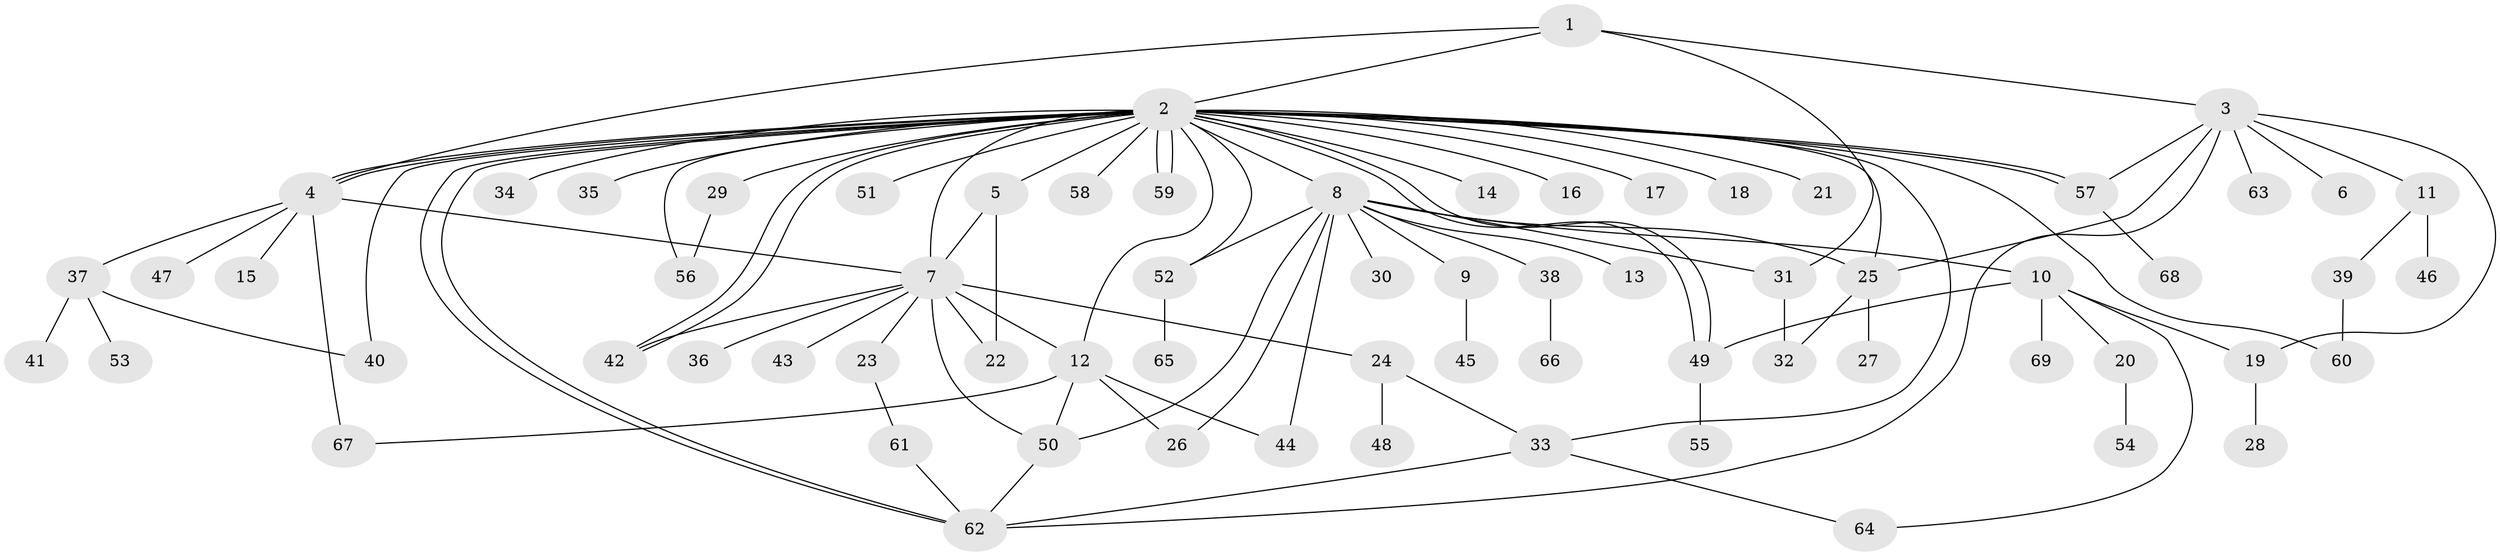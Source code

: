 // coarse degree distribution, {5: 0.06, 27: 0.02, 9: 0.02, 14: 0.02, 2: 0.18, 1: 0.54, 11: 0.02, 6: 0.02, 3: 0.08, 4: 0.02, 7: 0.02}
// Generated by graph-tools (version 1.1) at 2025/51/02/27/25 19:51:56]
// undirected, 69 vertices, 102 edges
graph export_dot {
graph [start="1"]
  node [color=gray90,style=filled];
  1;
  2;
  3;
  4;
  5;
  6;
  7;
  8;
  9;
  10;
  11;
  12;
  13;
  14;
  15;
  16;
  17;
  18;
  19;
  20;
  21;
  22;
  23;
  24;
  25;
  26;
  27;
  28;
  29;
  30;
  31;
  32;
  33;
  34;
  35;
  36;
  37;
  38;
  39;
  40;
  41;
  42;
  43;
  44;
  45;
  46;
  47;
  48;
  49;
  50;
  51;
  52;
  53;
  54;
  55;
  56;
  57;
  58;
  59;
  60;
  61;
  62;
  63;
  64;
  65;
  66;
  67;
  68;
  69;
  1 -- 2;
  1 -- 3;
  1 -- 4;
  1 -- 31;
  2 -- 4;
  2 -- 4;
  2 -- 5;
  2 -- 7;
  2 -- 8;
  2 -- 12;
  2 -- 14;
  2 -- 16;
  2 -- 17;
  2 -- 18;
  2 -- 21;
  2 -- 25;
  2 -- 29;
  2 -- 33;
  2 -- 34;
  2 -- 35;
  2 -- 40;
  2 -- 42;
  2 -- 42;
  2 -- 49;
  2 -- 49;
  2 -- 51;
  2 -- 52;
  2 -- 56;
  2 -- 57;
  2 -- 57;
  2 -- 58;
  2 -- 59;
  2 -- 59;
  2 -- 60;
  2 -- 62;
  2 -- 62;
  3 -- 6;
  3 -- 11;
  3 -- 19;
  3 -- 25;
  3 -- 57;
  3 -- 62;
  3 -- 63;
  4 -- 7;
  4 -- 15;
  4 -- 37;
  4 -- 47;
  4 -- 67;
  5 -- 7;
  5 -- 22;
  7 -- 12;
  7 -- 22;
  7 -- 23;
  7 -- 24;
  7 -- 36;
  7 -- 42;
  7 -- 43;
  7 -- 50;
  8 -- 9;
  8 -- 10;
  8 -- 13;
  8 -- 25;
  8 -- 26;
  8 -- 30;
  8 -- 31;
  8 -- 38;
  8 -- 44;
  8 -- 50;
  8 -- 52;
  9 -- 45;
  10 -- 19;
  10 -- 20;
  10 -- 49;
  10 -- 64;
  10 -- 69;
  11 -- 39;
  11 -- 46;
  12 -- 26;
  12 -- 44;
  12 -- 50;
  12 -- 67;
  19 -- 28;
  20 -- 54;
  23 -- 61;
  24 -- 33;
  24 -- 48;
  25 -- 27;
  25 -- 32;
  29 -- 56;
  31 -- 32;
  33 -- 62;
  33 -- 64;
  37 -- 40;
  37 -- 41;
  37 -- 53;
  38 -- 66;
  39 -- 60;
  49 -- 55;
  50 -- 62;
  52 -- 65;
  57 -- 68;
  61 -- 62;
}
